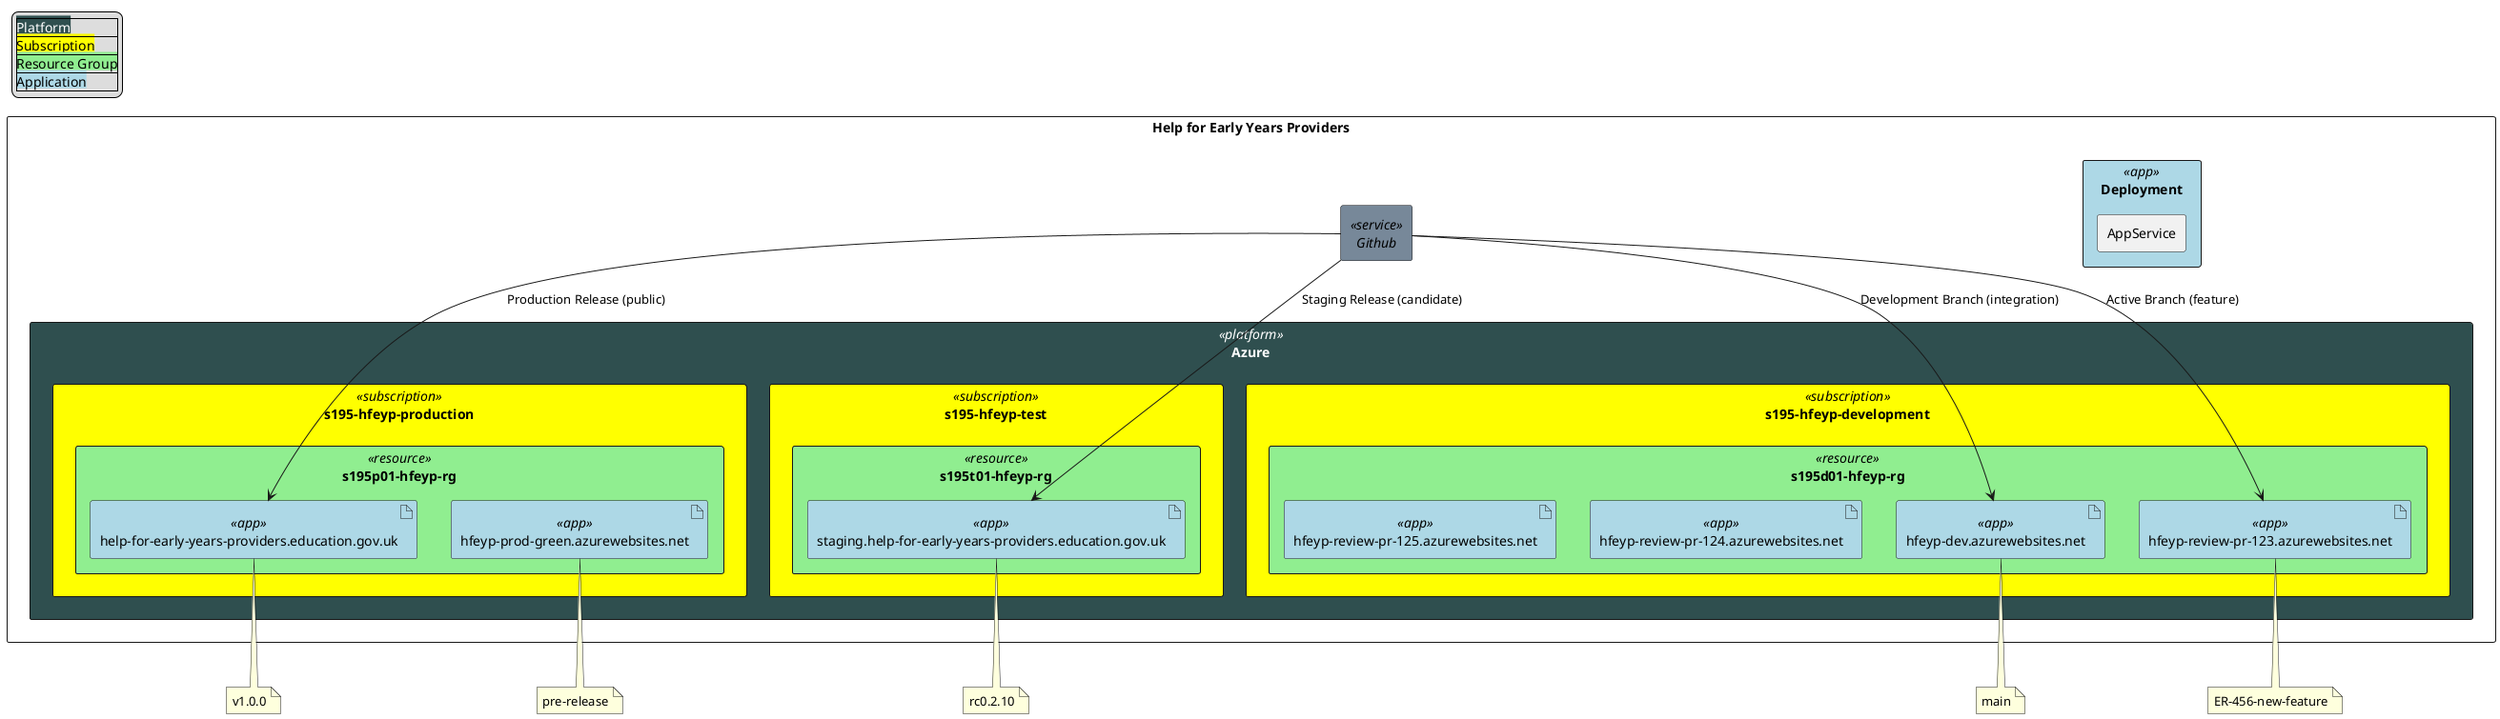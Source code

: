 @startuml
<style>
  .app {
    BackgroundColor LightBlue
  }
  .platform {
    BackgroundColor DarkSlateGray
    FontColor White
  }
  .subscription {
    BackgroundColor Yellow
  }
  .resource {
    BackgroundColor LightGreen
  }
  .service {
    BackgroundColor LightSlateGray
    FontStyle italic
  }
}
</style>


legend top left
|<back:DarkSlateGray><color:White>Platform|
|<back:Yellow>Subscription|
|<back:LightGreen>Resource Group|
|<back:LightBlue>Application|
endlegend


rectangle "Help for Early Years Providers" {

  rectangle "Github" as github <<service>>

  rectangle "Deployment" as deployment <<app>> {
    rectangle "AppService" as web
  }

  rectangle "Azure" as azure <<platform>> {
    rectangle "s195-hfeyp-production" as prod-sub <<subscription>> {
      rectangle "s195p01-hfeyp-rg" as prod-rg <<resource>> {
        artifact "help-for-early-years-providers.education.gov.uk" as prod <<app>>
        artifact "hfeyp-prod-green.azurewebsites.net" as prod_green <<app>>
      }
    }

    rectangle "s195-hfeyp-test" as test-sub <<subscription>> {
      rectangle "s195t01-hfeyp-rg" as test-rg <<resource>> {
        artifact "staging.help-for-early-years-providers.education.gov.uk" as test <<app>>
      }
    }

    rectangle "s195-hfeyp-development" as dev-sub <<subscription>> {
      rectangle "s195d01-hfeyp-rg" as dev-rg <<resource>> {
        artifact "hfeyp-dev.azurewebsites.net" as dev <<app>>

        artifact "hfeyp-review-pr-123.azurewebsites.net" as pr123 <<app>>
        artifact "hfeyp-review-pr-124.azurewebsites.net" as pr124 <<app>>
        artifact "hfeyp-review-pr-125.azurewebsites.net" as pr125 <<app>>
      }
    }
  }
}


note bottom of dev: main
note bottom of pr123: ER-456-new-feature
note bottom of test: rc0.2.10
note bottom of prod_green: pre-release
note bottom of prod: v1.0.0

github --> pr123: Active Branch (feature)
github --> dev: Development Branch (integration)
github --> test: Staging Release (candidate)
github --> prod: Production Release (public)

@enduml
